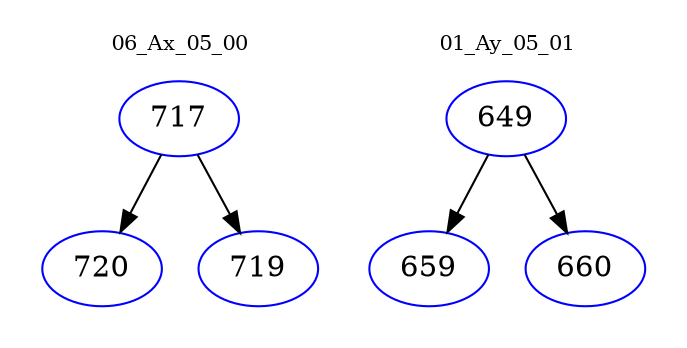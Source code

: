digraph{
subgraph cluster_0 {
color = white
label = "06_Ax_05_00";
fontsize=10;
T0_717 [label="717", color="blue"]
T0_717 -> T0_720 [color="black"]
T0_720 [label="720", color="blue"]
T0_717 -> T0_719 [color="black"]
T0_719 [label="719", color="blue"]
}
subgraph cluster_1 {
color = white
label = "01_Ay_05_01";
fontsize=10;
T1_649 [label="649", color="blue"]
T1_649 -> T1_659 [color="black"]
T1_659 [label="659", color="blue"]
T1_649 -> T1_660 [color="black"]
T1_660 [label="660", color="blue"]
}
}
